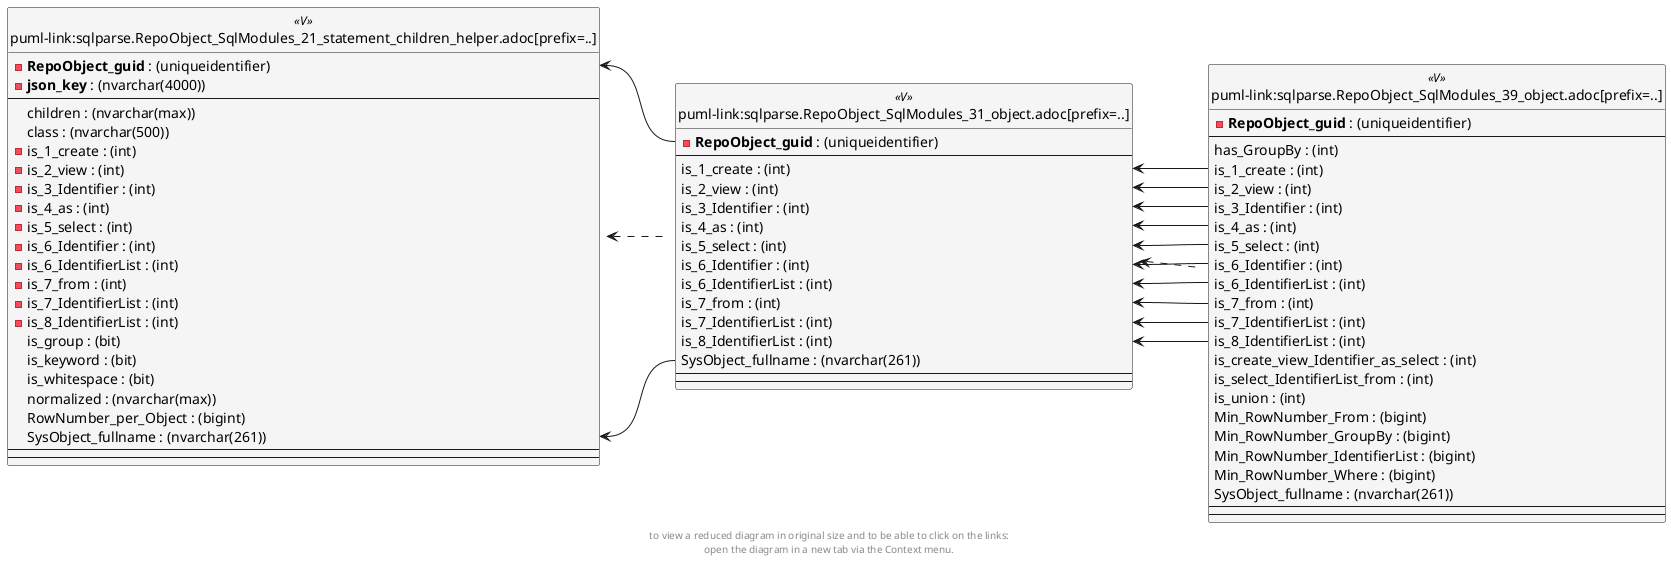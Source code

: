 @startuml
left to right direction
'top to bottom direction
hide circle
'avoide "." issues:
set namespaceSeparator none


skinparam class {
  BackgroundColor White
  BackgroundColor<<FN>> Yellow
  BackgroundColor<<FS>> Yellow
  BackgroundColor<<FT>> LightGray
  BackgroundColor<<IF>> Yellow
  BackgroundColor<<IS>> Yellow
  BackgroundColor<<P>> Aqua
  BackgroundColor<<PC>> Aqua
  BackgroundColor<<SN>> Yellow
  BackgroundColor<<SO>> SlateBlue
  BackgroundColor<<TF>> LightGray
  BackgroundColor<<TR>> Tomato
  BackgroundColor<<U>> White
  BackgroundColor<<V>> WhiteSmoke
  BackgroundColor<<X>> Aqua
}


entity "puml-link:sqlparse.RepoObject_SqlModules_21_statement_children_helper.adoc[prefix=..]" as sqlparse.RepoObject_SqlModules_21_statement_children_helper << V >> {
  - **RepoObject_guid** : (uniqueidentifier)
  - **json_key** : (nvarchar(4000))
  --
  children : (nvarchar(max))
  class : (nvarchar(500))
  - is_1_create : (int)
  - is_2_view : (int)
  - is_3_Identifier : (int)
  - is_4_as : (int)
  - is_5_select : (int)
  - is_6_Identifier : (int)
  - is_6_IdentifierList : (int)
  - is_7_from : (int)
  - is_7_IdentifierList : (int)
  - is_8_IdentifierList : (int)
  is_group : (bit)
  is_keyword : (bit)
  is_whitespace : (bit)
  normalized : (nvarchar(max))
  RowNumber_per_Object : (bigint)
  SysObject_fullname : (nvarchar(261))
  --
  --
}

entity "puml-link:sqlparse.RepoObject_SqlModules_31_object.adoc[prefix=..]" as sqlparse.RepoObject_SqlModules_31_object << V >> {
  - **RepoObject_guid** : (uniqueidentifier)
  --
  is_1_create : (int)
  is_2_view : (int)
  is_3_Identifier : (int)
  is_4_as : (int)
  is_5_select : (int)
  is_6_Identifier : (int)
  is_6_IdentifierList : (int)
  is_7_from : (int)
  is_7_IdentifierList : (int)
  is_8_IdentifierList : (int)
  SysObject_fullname : (nvarchar(261))
  --
  --
}

entity "puml-link:sqlparse.RepoObject_SqlModules_39_object.adoc[prefix=..]" as sqlparse.RepoObject_SqlModules_39_object << V >> {
  - **RepoObject_guid** : (uniqueidentifier)
  --
  has_GroupBy : (int)
  is_1_create : (int)
  is_2_view : (int)
  is_3_Identifier : (int)
  is_4_as : (int)
  is_5_select : (int)
  is_6_Identifier : (int)
  is_6_IdentifierList : (int)
  is_7_from : (int)
  is_7_IdentifierList : (int)
  is_8_IdentifierList : (int)
  is_create_view_Identifier_as_select : (int)
  is_select_IdentifierList_from : (int)
  is_union : (int)
  Min_RowNumber_From : (bigint)
  Min_RowNumber_GroupBy : (bigint)
  Min_RowNumber_IdentifierList : (bigint)
  Min_RowNumber_Where : (bigint)
  SysObject_fullname : (nvarchar(261))
  --
  --
}

sqlparse.RepoObject_SqlModules_21_statement_children_helper <.. sqlparse.RepoObject_SqlModules_31_object
sqlparse.RepoObject_SqlModules_31_object <.. sqlparse.RepoObject_SqlModules_39_object
sqlparse.RepoObject_SqlModules_21_statement_children_helper::RepoObject_guid <-- sqlparse.RepoObject_SqlModules_31_object::RepoObject_guid
sqlparse.RepoObject_SqlModules_21_statement_children_helper::SysObject_fullname <-- sqlparse.RepoObject_SqlModules_31_object::SysObject_fullname
sqlparse.RepoObject_SqlModules_31_object::is_1_create <-- sqlparse.RepoObject_SqlModules_39_object::is_1_create
sqlparse.RepoObject_SqlModules_31_object::is_2_view <-- sqlparse.RepoObject_SqlModules_39_object::is_2_view
sqlparse.RepoObject_SqlModules_31_object::is_3_Identifier <-- sqlparse.RepoObject_SqlModules_39_object::is_3_Identifier
sqlparse.RepoObject_SqlModules_31_object::is_4_as <-- sqlparse.RepoObject_SqlModules_39_object::is_4_as
sqlparse.RepoObject_SqlModules_31_object::is_5_select <-- sqlparse.RepoObject_SqlModules_39_object::is_5_select
sqlparse.RepoObject_SqlModules_31_object::is_6_Identifier <-- sqlparse.RepoObject_SqlModules_39_object::is_6_Identifier
sqlparse.RepoObject_SqlModules_31_object::is_6_IdentifierList <-- sqlparse.RepoObject_SqlModules_39_object::is_6_IdentifierList
sqlparse.RepoObject_SqlModules_31_object::is_7_from <-- sqlparse.RepoObject_SqlModules_39_object::is_7_from
sqlparse.RepoObject_SqlModules_31_object::is_7_IdentifierList <-- sqlparse.RepoObject_SqlModules_39_object::is_7_IdentifierList
sqlparse.RepoObject_SqlModules_31_object::is_8_IdentifierList <-- sqlparse.RepoObject_SqlModules_39_object::is_8_IdentifierList
footer
to view a reduced diagram in original size and to be able to click on the links:
open the diagram in a new tab via the Context menu.
end footer

@enduml

